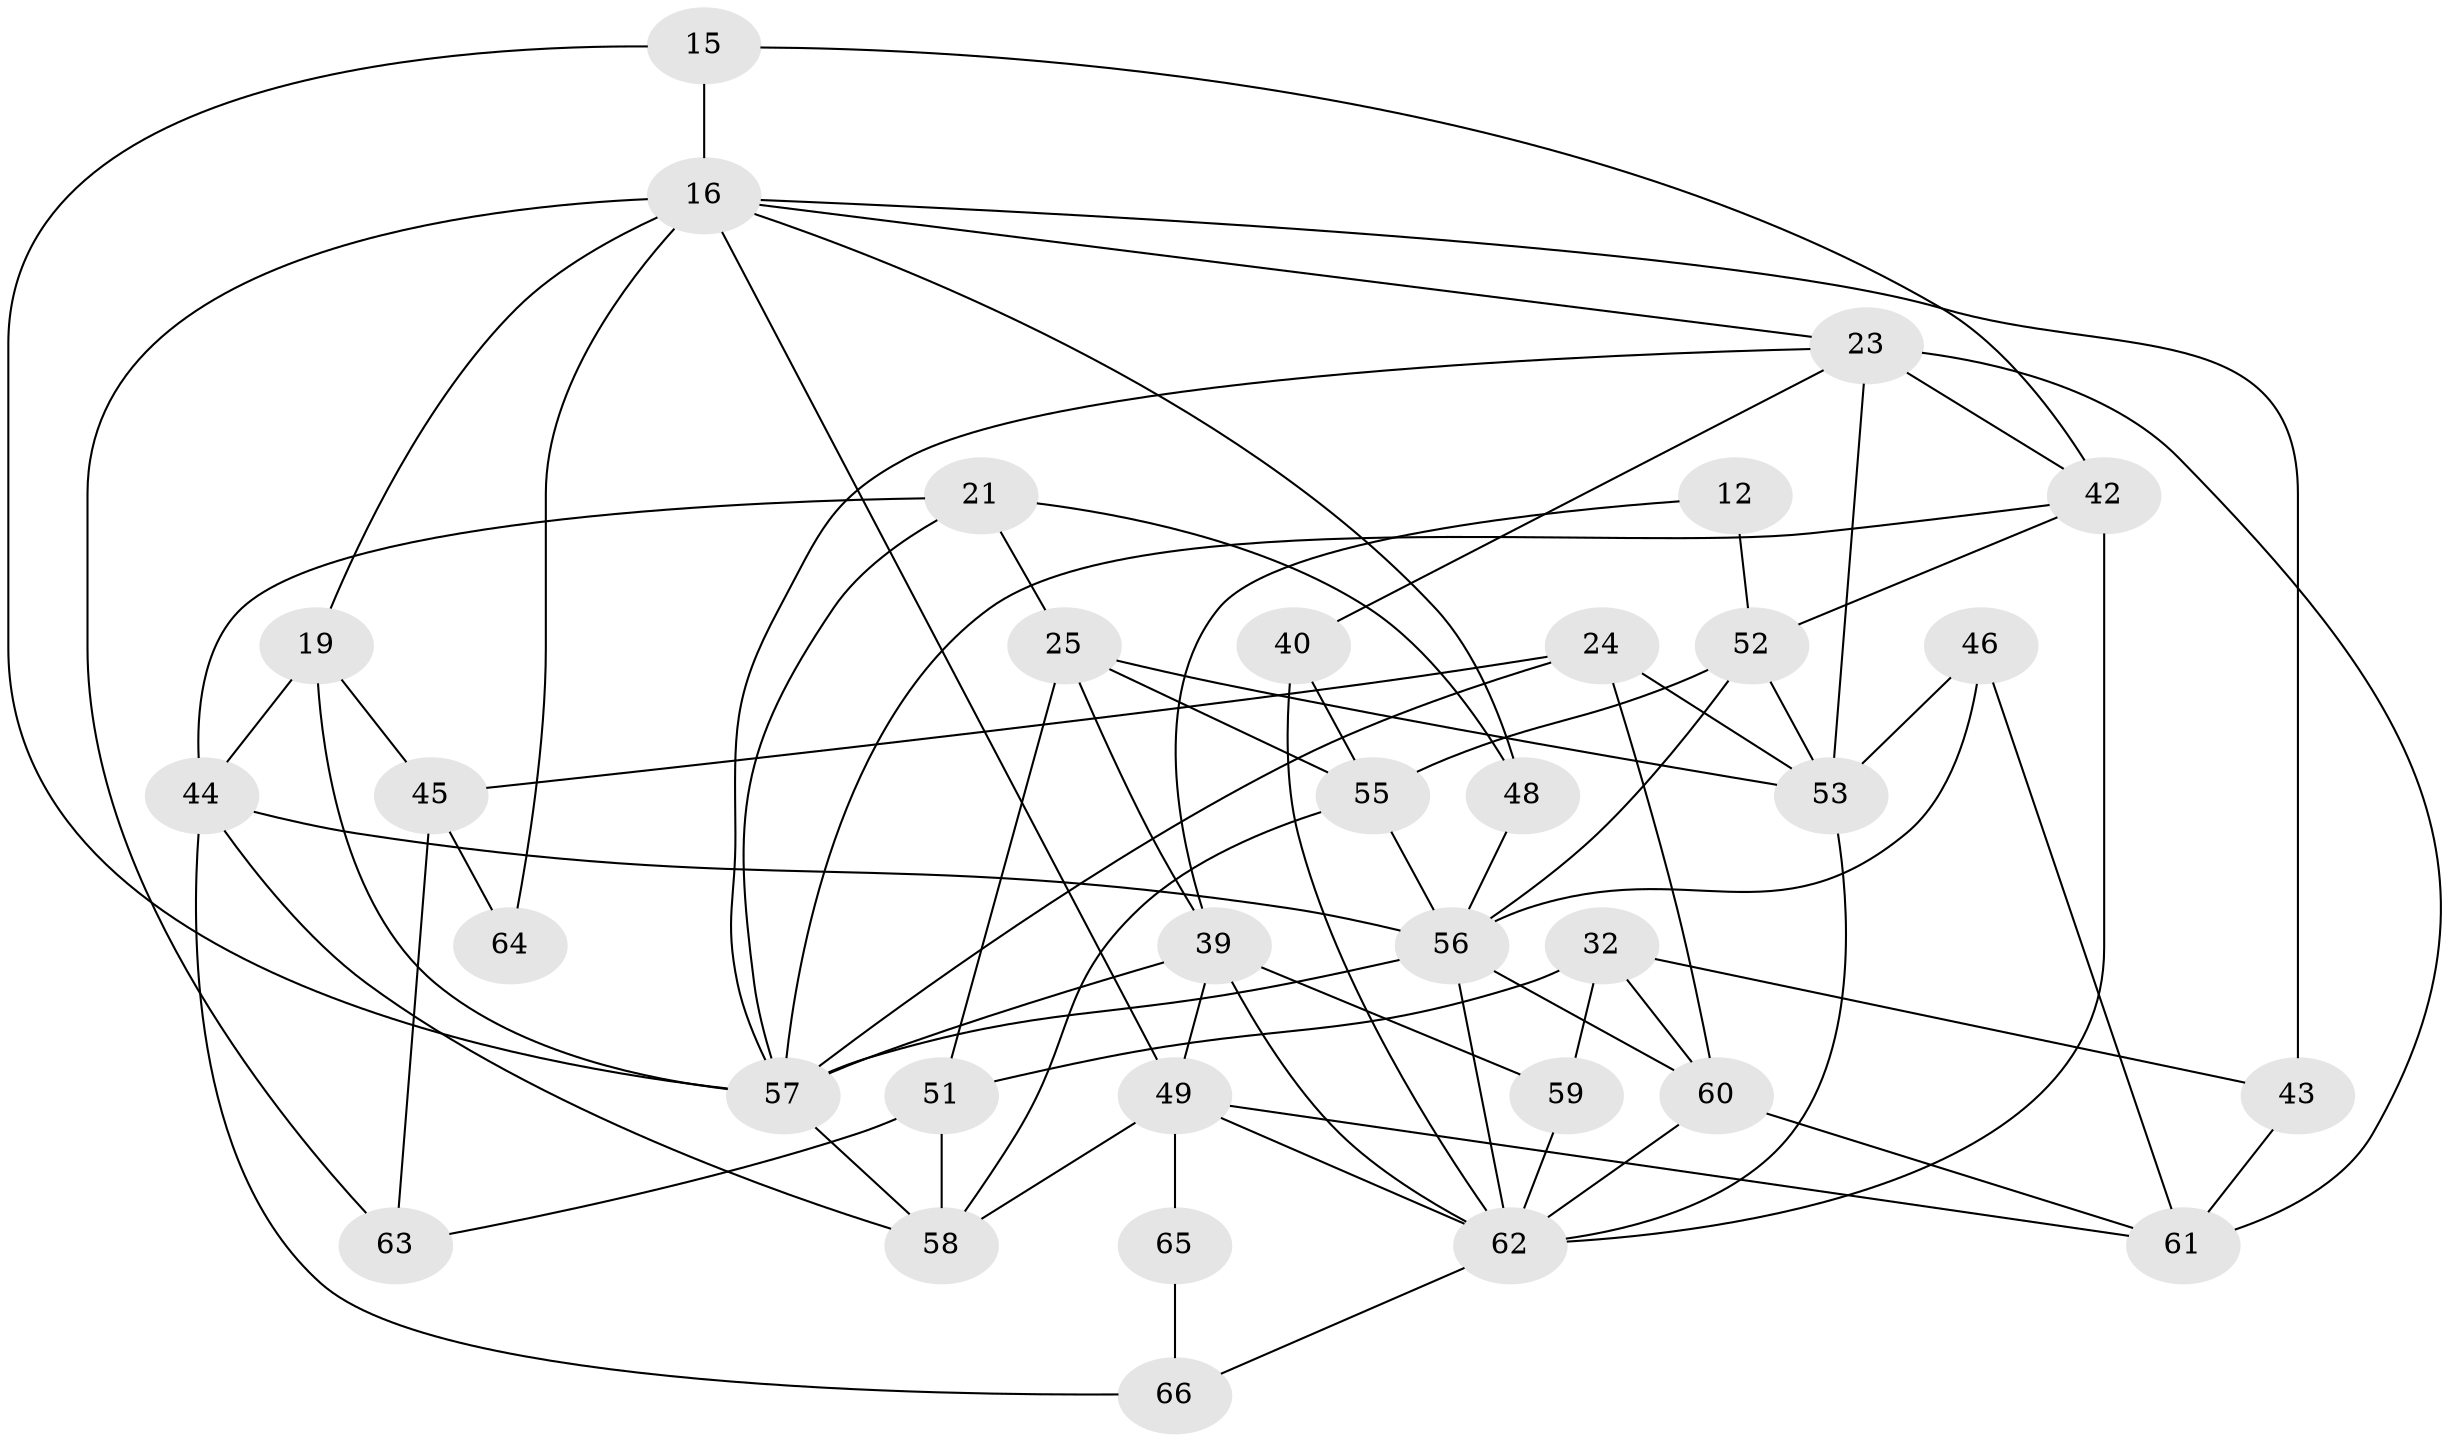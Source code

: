 // original degree distribution, {5: 0.22727272727272727, 2: 0.09090909090909091, 4: 0.30303030303030304, 3: 0.2727272727272727, 7: 0.015151515151515152, 6: 0.09090909090909091}
// Generated by graph-tools (version 1.1) at 2025/52/03/04/25 21:52:59]
// undirected, 33 vertices, 76 edges
graph export_dot {
graph [start="1"]
  node [color=gray90,style=filled];
  12;
  15;
  16 [super="+7+10"];
  19;
  21;
  23 [super="+6+8"];
  24 [super="+22"];
  25;
  32 [super="+5"];
  39 [super="+33"];
  40;
  42 [super="+13"];
  43;
  44 [super="+30"];
  45;
  46;
  48;
  49 [super="+47"];
  51;
  52 [super="+50"];
  53 [super="+1"];
  55;
  56 [super="+36+41+35"];
  57 [super="+38+26+37"];
  58;
  59;
  60 [super="+31"];
  61;
  62 [super="+54+20"];
  63;
  64;
  65;
  66;
  12 -- 52;
  12 -- 39;
  15 -- 16;
  15 -- 42;
  15 -- 57;
  16 -- 48;
  16 -- 49 [weight=2];
  16 -- 43;
  16 -- 64;
  16 -- 63;
  16 -- 19;
  16 -- 23;
  19 -- 57 [weight=3];
  19 -- 45;
  19 -- 44;
  21 -- 44;
  21 -- 25;
  21 -- 48;
  21 -- 57;
  23 -- 61;
  23 -- 53 [weight=2];
  23 -- 40;
  23 -- 42;
  23 -- 57;
  24 -- 53;
  24 -- 45 [weight=2];
  24 -- 60;
  24 -- 57;
  25 -- 55;
  25 -- 51;
  25 -- 53;
  25 -- 39 [weight=2];
  32 -- 43;
  32 -- 59 [weight=2];
  32 -- 51;
  32 -- 60;
  39 -- 62 [weight=2];
  39 -- 49;
  39 -- 59;
  39 -- 57;
  40 -- 55;
  40 -- 62;
  42 -- 52 [weight=2];
  42 -- 62 [weight=4];
  42 -- 57;
  43 -- 61;
  44 -- 58;
  44 -- 66;
  44 -- 56;
  45 -- 63;
  45 -- 64;
  46 -- 56;
  46 -- 61;
  46 -- 53;
  48 -- 56 [weight=3];
  49 -- 62;
  49 -- 58;
  49 -- 65;
  49 -- 61;
  51 -- 58;
  51 -- 63;
  52 -- 53 [weight=2];
  52 -- 55 [weight=2];
  52 -- 56 [weight=2];
  53 -- 62;
  55 -- 58;
  55 -- 56;
  56 -- 57 [weight=3];
  56 -- 60;
  56 -- 62 [weight=3];
  57 -- 58;
  59 -- 62 [weight=2];
  60 -- 61;
  60 -- 62;
  62 -- 66;
  65 -- 66;
}
